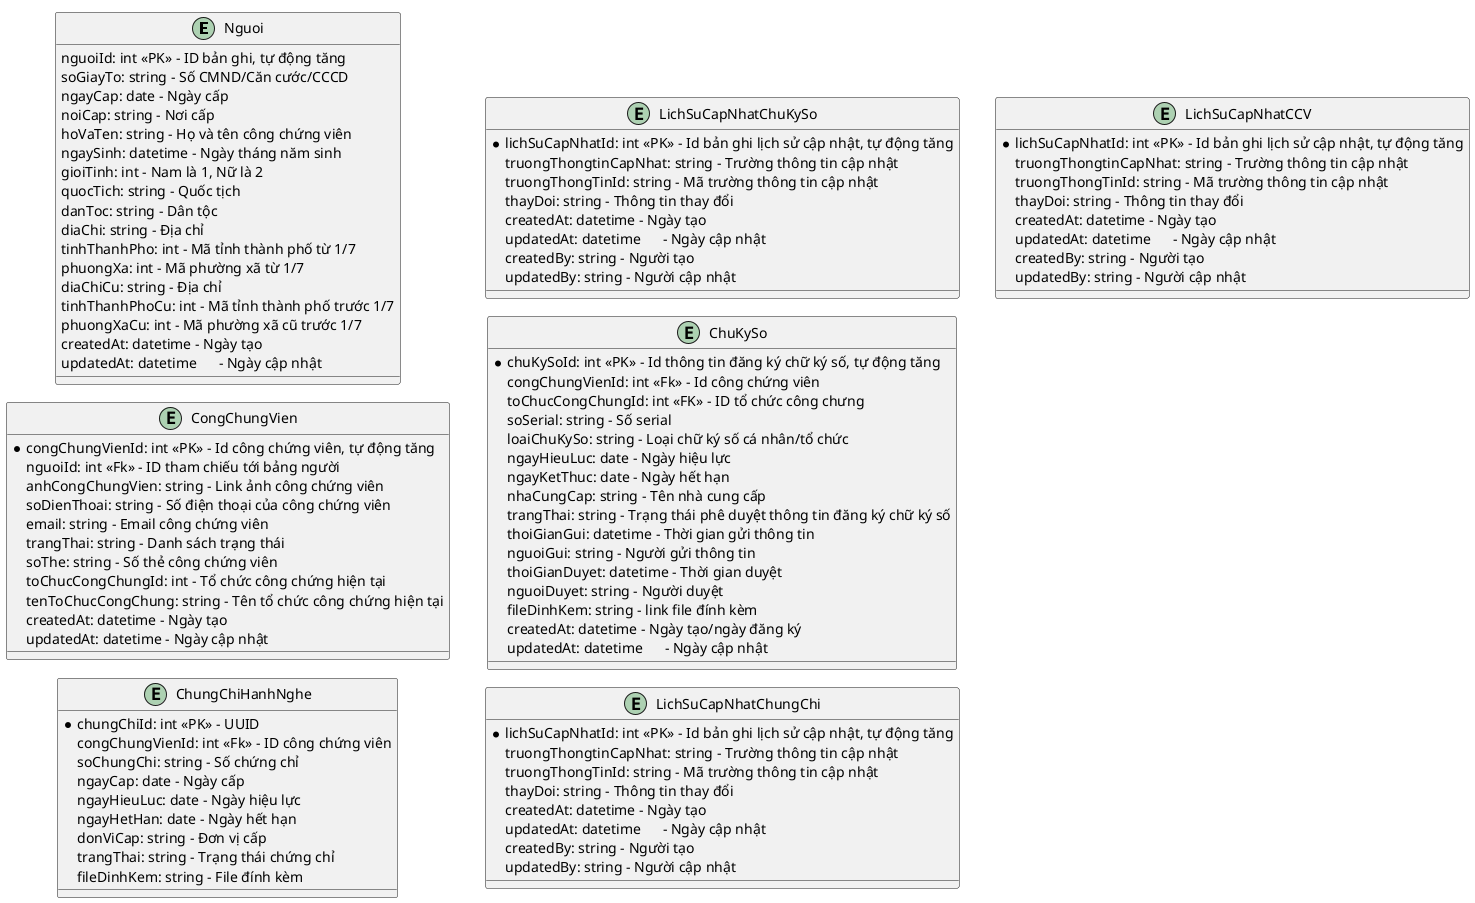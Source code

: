 @startuml ldm
!pragma layout smetana
left to right direction

entity Nguoi
entity CongChungVien
entity ChungChiHanhNghe
entity LichSuCapNhatChuKySo
entity ChuKySo
entity LichSuCapNhatChungChi
entity LichSuCapNhatCCV

entity Nguoi {
  nguoiId: int <<PK>> - ID bản ghi, tự động tăng
  soGiayTo: string - Số CMND/Căn cước/CCCD 
  ngayCap: date - Ngày cấp
  noiCap: string - Nơi cấp
  hoVaTen: string - Họ và tên công chứng viên
  ngaySinh: datetime - Ngày tháng năm sinh
  gioiTinh: int - Nam là 1, Nữ là 2
  quocTich: string - Quốc tịch
  danToc: string - Dân tộc
  diaChi: string - Địa chỉ
  tinhThanhPho: int - Mã tỉnh thành phố từ 1/7
  phuongXa: int - Mã phường xã từ 1/7
  diaChiCu: string - Địa chỉ
  tinhThanhPhoCu: int - Mã tỉnh thành phố trước 1/7
  phuongXaCu: int - Mã phường xã cũ trước 1/7
  createdAt: datetime - Ngày tạo
  updatedAt: datetime      - Ngày cập nhật
}

entity CongChungVien {
  *congChungVienId: int <<PK>> - Id công chứng viên, tự động tăng
  nguoiId: int <<Fk>> - ID tham chiếu tới bảng người
  anhCongChungVien: string - Link ảnh công chứng viên
  soDienThoai: string - Số điện thoại của công chứng viên
  email: string - Email công chứng viên
  trangThai: string - Danh sách trạng thái
  soThe: string - Số thẻ công chứng viên
  toChucCongChungId: int - Tổ chức công chứng hiện tại
  tenToChucCongChung: string - Tên tổ chức công chứng hiện tại
  createdAt: datetime - Ngày tạo
  updatedAt: datetime - Ngày cập nhật

}

entity ChungChiHanhNghe {
  *chungChiId: int <<PK>> - UUID
  congChungVienId: int <<Fk>> - ID công chứng viên
  soChungChi: string - Số chứng chỉ
  ngayCap: date - Ngày cấp
  ngayHieuLuc: date - Ngày hiệu lực
  ngayHetHan: date - Ngày hết hạn
  donViCap: string - Đơn vị cấp
  trangThai: string - Trạng thái chứng chỉ
  fileDinhKem: string - File đính kèm
}

entity ChuKySo {
  *chuKySoId: int <<PK>> - Id thông tin đăng ký chữ ký số, tự động tăng
  congChungVienId: int <<Fk>> - Id công chứng viên
  toChucCongChungId: int <<FK>> - ID tổ chức công chưng
  soSerial: string - Số serial
  loaiChuKySo: string - Loại chữ ký số cá nhân/tổ chức
  ngayHieuLuc: date - Ngày hiệu lực
  ngayKetThuc: date - Ngày hết hạn
  nhaCungCap: string - Tên nhà cung cấp
  trangThai: string - Trạng thái phê duyệt thông tin đăng ký chữ ký số
  thoiGianGui: datetime - Thời gian gửi thông tin
  nguoiGui: string - Người gửi thông tin
  thoiGianDuyet: datetime - Thời gian duyệt
  nguoiDuyet: string - Người duyệt
  fileDinhKem: string - link file đính kèm
  createdAt: datetime - Ngày tạo/ngày đăng ký
  updatedAt: datetime      - Ngày cập nhật
}

entity LichSuCapNhatCCV {
  *lichSuCapNhatId: int <<PK>> - Id bản ghi lịch sử cập nhật, tự động tăng
  truongThongtinCapNhat: string - Trường thông tin cập nhật
  truongThongTinId: string - Mã trường thông tin cập nhật
  thayDoi: string - Thông tin thay đổi
  createdAt: datetime - Ngày tạo
  updatedAt: datetime      - Ngày cập nhật
  createdBy: string - Người tạo
  updatedBy: string - Người cập nhật
}
entity LichSuCapNhatChuKySo {
  *lichSuCapNhatId: int <<PK>> - Id bản ghi lịch sử cập nhật, tự động tăng
  truongThongtinCapNhat: string - Trường thông tin cập nhật
  truongThongTinId: string - Mã trường thông tin cập nhật
  thayDoi: string - Thông tin thay đổi
  createdAt: datetime - Ngày tạo
  updatedAt: datetime      - Ngày cập nhật
  createdBy: string - Người tạo
  updatedBy: string - Người cập nhật
}
entity LichSuCapNhatChungChi {
  *lichSuCapNhatId: int <<PK>> - Id bản ghi lịch sử cập nhật, tự động tăng
  truongThongtinCapNhat: string - Trường thông tin cập nhật
  truongThongTinId: string - Mã trường thông tin cập nhật
  thayDoi: string - Thông tin thay đổi
  createdAt: datetime - Ngày tạo
  updatedAt: datetime      - Ngày cập nhật
  createdBy: string - Người tạo
  updatedBy: string - Người cập nhật
}

@enduml

